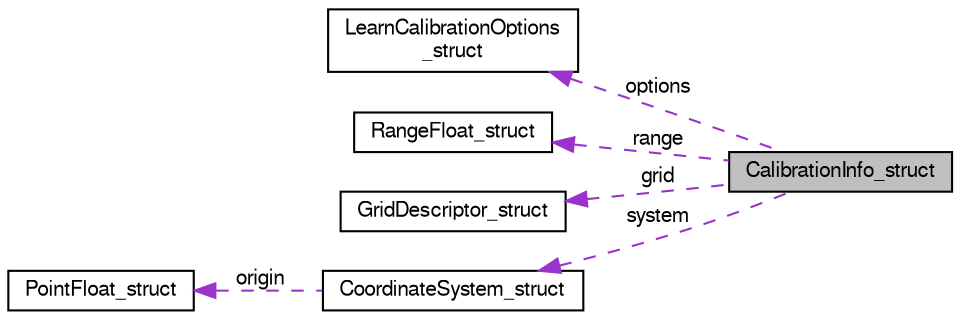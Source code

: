 digraph "CalibrationInfo_struct"
{
  bgcolor="transparent";
  edge [fontname="FreeSans",fontsize="10",labelfontname="FreeSans",labelfontsize="10"];
  node [fontname="FreeSans",fontsize="10",shape=record];
  rankdir="LR";
  Node1 [label="CalibrationInfo_struct",height=0.2,width=0.4,color="black", fillcolor="grey75", style="filled" fontcolor="black"];
  Node2 -> Node1 [dir="back",color="darkorchid3",fontsize="10",style="dashed",label=" options" ,fontname="FreeSans"];
  Node2 [label="LearnCalibrationOptions\l_struct",height=0.2,width=0.4,color="black",URL="$struct_learn_calibration_options__struct.html"];
  Node3 -> Node1 [dir="back",color="darkorchid3",fontsize="10",style="dashed",label=" range" ,fontname="FreeSans"];
  Node3 [label="RangeFloat_struct",height=0.2,width=0.4,color="black",URL="$struct_range_float__struct.html"];
  Node4 -> Node1 [dir="back",color="darkorchid3",fontsize="10",style="dashed",label=" grid" ,fontname="FreeSans"];
  Node4 [label="GridDescriptor_struct",height=0.2,width=0.4,color="black",URL="$struct_grid_descriptor__struct.html"];
  Node5 -> Node1 [dir="back",color="darkorchid3",fontsize="10",style="dashed",label=" system" ,fontname="FreeSans"];
  Node5 [label="CoordinateSystem_struct",height=0.2,width=0.4,color="black",URL="$struct_coordinate_system__struct.html"];
  Node6 -> Node5 [dir="back",color="darkorchid3",fontsize="10",style="dashed",label=" origin" ,fontname="FreeSans"];
  Node6 [label="PointFloat_struct",height=0.2,width=0.4,color="black",URL="$struct_point_float__struct.html"];
}
